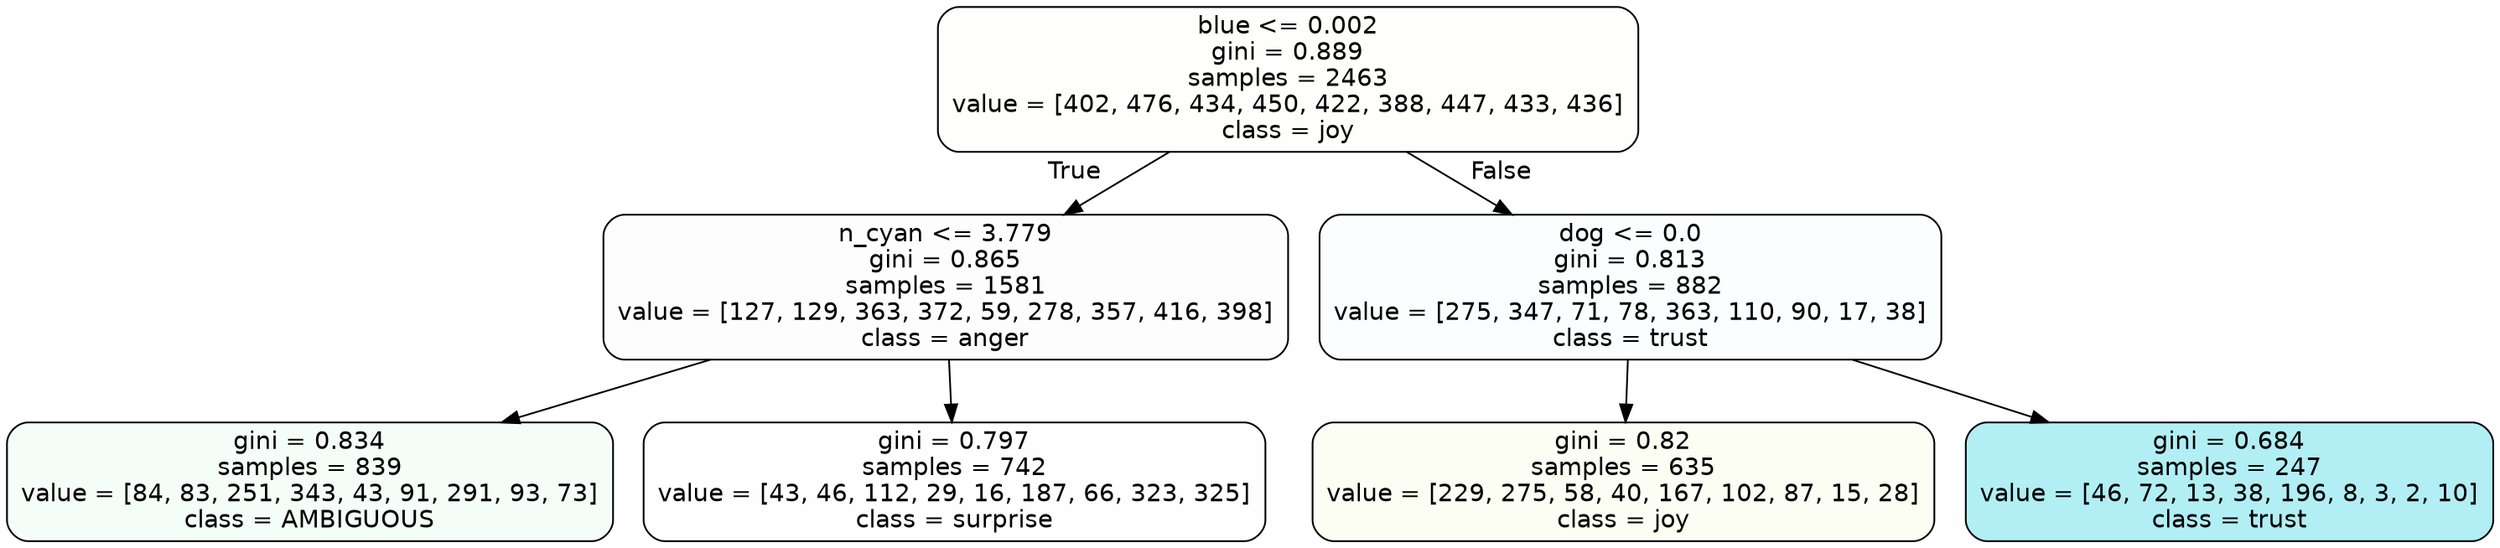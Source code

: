 digraph Tree {
node [shape=box, style="filled, rounded", color="black", fontname=helvetica] ;
edge [fontname=helvetica] ;
0 [label="blue <= 0.002\ngini = 0.889\nsamples = 2463\nvalue = [402, 476, 434, 450, 422, 388, 447, 433, 436]\nclass = joy", fillcolor="#d7e53902"] ;
1 [label="n_cyan <= 3.779\ngini = 0.865\nsamples = 1581\nvalue = [127, 129, 363, 372, 59, 278, 357, 416, 398]\nclass = anger", fillcolor="#e539d702"] ;
0 -> 1 [labeldistance=2.5, labelangle=45, headlabel="True"] ;
2 [label="gini = 0.834\nsamples = 839\nvalue = [84, 83, 251, 343, 43, 91, 291, 93, 73]\nclass = AMBIGUOUS", fillcolor="#39e5810c"] ;
1 -> 2 ;
3 [label="gini = 0.797\nsamples = 742\nvalue = [43, 46, 112, 29, 16, 187, 66, 323, 325]\nclass = surprise", fillcolor="#e5396401"] ;
1 -> 3 ;
4 [label="dog <= 0.0\ngini = 0.813\nsamples = 882\nvalue = [275, 347, 71, 78, 363, 110, 90, 17, 38]\nclass = trust", fillcolor="#39d7e504"] ;
0 -> 4 [labeldistance=2.5, labelangle=-45, headlabel="False"] ;
5 [label="gini = 0.82\nsamples = 635\nvalue = [229, 275, 58, 40, 167, 102, 87, 15, 28]\nclass = joy", fillcolor="#d7e5390f"] ;
4 -> 5 ;
6 [label="gini = 0.684\nsamples = 247\nvalue = [46, 72, 13, 38, 196, 8, 3, 2, 10]\nclass = trust", fillcolor="#39d7e564"] ;
4 -> 6 ;
}
